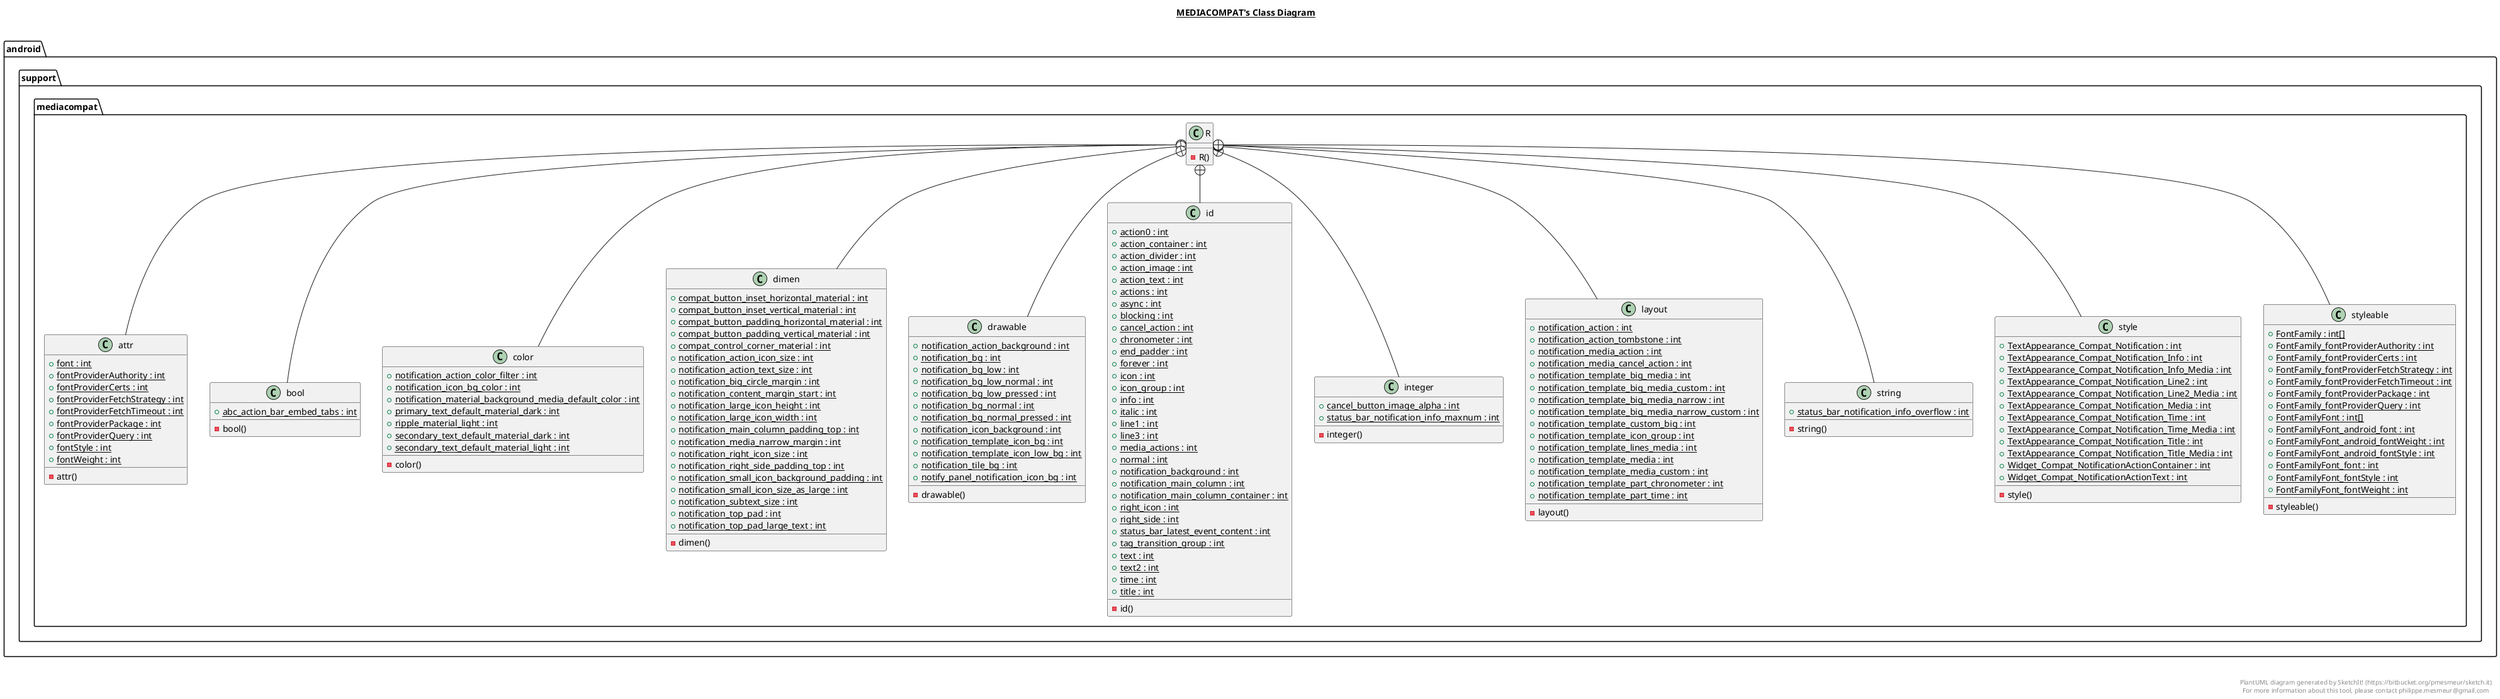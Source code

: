@startuml

title __MEDIACOMPAT's Class Diagram__\n

  package android.support.mediacompat {
    class R {
        - R()
    }
  }
  

  package android.support.mediacompat {
    class attr {
        {static} + font : int
        {static} + fontProviderAuthority : int
        {static} + fontProviderCerts : int
        {static} + fontProviderFetchStrategy : int
        {static} + fontProviderFetchTimeout : int
        {static} + fontProviderPackage : int
        {static} + fontProviderQuery : int
        {static} + fontStyle : int
        {static} + fontWeight : int
        - attr()
    }
  }
  

  package android.support.mediacompat {
    class bool {
        {static} + abc_action_bar_embed_tabs : int
        - bool()
    }
  }
  

  package android.support.mediacompat {
    class color {
        {static} + notification_action_color_filter : int
        {static} + notification_icon_bg_color : int
        {static} + notification_material_background_media_default_color : int
        {static} + primary_text_default_material_dark : int
        {static} + ripple_material_light : int
        {static} + secondary_text_default_material_dark : int
        {static} + secondary_text_default_material_light : int
        - color()
    }
  }
  

  package android.support.mediacompat {
    class dimen {
        {static} + compat_button_inset_horizontal_material : int
        {static} + compat_button_inset_vertical_material : int
        {static} + compat_button_padding_horizontal_material : int
        {static} + compat_button_padding_vertical_material : int
        {static} + compat_control_corner_material : int
        {static} + notification_action_icon_size : int
        {static} + notification_action_text_size : int
        {static} + notification_big_circle_margin : int
        {static} + notification_content_margin_start : int
        {static} + notification_large_icon_height : int
        {static} + notification_large_icon_width : int
        {static} + notification_main_column_padding_top : int
        {static} + notification_media_narrow_margin : int
        {static} + notification_right_icon_size : int
        {static} + notification_right_side_padding_top : int
        {static} + notification_small_icon_background_padding : int
        {static} + notification_small_icon_size_as_large : int
        {static} + notification_subtext_size : int
        {static} + notification_top_pad : int
        {static} + notification_top_pad_large_text : int
        - dimen()
    }
  }
  

  package android.support.mediacompat {
    class drawable {
        {static} + notification_action_background : int
        {static} + notification_bg : int
        {static} + notification_bg_low : int
        {static} + notification_bg_low_normal : int
        {static} + notification_bg_low_pressed : int
        {static} + notification_bg_normal : int
        {static} + notification_bg_normal_pressed : int
        {static} + notification_icon_background : int
        {static} + notification_template_icon_bg : int
        {static} + notification_template_icon_low_bg : int
        {static} + notification_tile_bg : int
        {static} + notify_panel_notification_icon_bg : int
        - drawable()
    }
  }
  

  package android.support.mediacompat {
    class id {
        {static} + action0 : int
        {static} + action_container : int
        {static} + action_divider : int
        {static} + action_image : int
        {static} + action_text : int
        {static} + actions : int
        {static} + async : int
        {static} + blocking : int
        {static} + cancel_action : int
        {static} + chronometer : int
        {static} + end_padder : int
        {static} + forever : int
        {static} + icon : int
        {static} + icon_group : int
        {static} + info : int
        {static} + italic : int
        {static} + line1 : int
        {static} + line3 : int
        {static} + media_actions : int
        {static} + normal : int
        {static} + notification_background : int
        {static} + notification_main_column : int
        {static} + notification_main_column_container : int
        {static} + right_icon : int
        {static} + right_side : int
        {static} + status_bar_latest_event_content : int
        {static} + tag_transition_group : int
        {static} + text : int
        {static} + text2 : int
        {static} + time : int
        {static} + title : int
        - id()
    }
  }
  

  package android.support.mediacompat {
    class integer {
        {static} + cancel_button_image_alpha : int
        {static} + status_bar_notification_info_maxnum : int
        - integer()
    }
  }
  

  package android.support.mediacompat {
    class layout {
        {static} + notification_action : int
        {static} + notification_action_tombstone : int
        {static} + notification_media_action : int
        {static} + notification_media_cancel_action : int
        {static} + notification_template_big_media : int
        {static} + notification_template_big_media_custom : int
        {static} + notification_template_big_media_narrow : int
        {static} + notification_template_big_media_narrow_custom : int
        {static} + notification_template_custom_big : int
        {static} + notification_template_icon_group : int
        {static} + notification_template_lines_media : int
        {static} + notification_template_media : int
        {static} + notification_template_media_custom : int
        {static} + notification_template_part_chronometer : int
        {static} + notification_template_part_time : int
        - layout()
    }
  }
  

  package android.support.mediacompat {
    class string {
        {static} + status_bar_notification_info_overflow : int
        - string()
    }
  }
  

  package android.support.mediacompat {
    class style {
        {static} + TextAppearance_Compat_Notification : int
        {static} + TextAppearance_Compat_Notification_Info : int
        {static} + TextAppearance_Compat_Notification_Info_Media : int
        {static} + TextAppearance_Compat_Notification_Line2 : int
        {static} + TextAppearance_Compat_Notification_Line2_Media : int
        {static} + TextAppearance_Compat_Notification_Media : int
        {static} + TextAppearance_Compat_Notification_Time : int
        {static} + TextAppearance_Compat_Notification_Time_Media : int
        {static} + TextAppearance_Compat_Notification_Title : int
        {static} + TextAppearance_Compat_Notification_Title_Media : int
        {static} + Widget_Compat_NotificationActionContainer : int
        {static} + Widget_Compat_NotificationActionText : int
        - style()
    }
  }
  

  package android.support.mediacompat {
    class styleable {
        {static} + FontFamily : int[]
        {static} + FontFamily_fontProviderAuthority : int
        {static} + FontFamily_fontProviderCerts : int
        {static} + FontFamily_fontProviderFetchStrategy : int
        {static} + FontFamily_fontProviderFetchTimeout : int
        {static} + FontFamily_fontProviderPackage : int
        {static} + FontFamily_fontProviderQuery : int
        {static} + FontFamilyFont : int[]
        {static} + FontFamilyFont_android_font : int
        {static} + FontFamilyFont_android_fontWeight : int
        {static} + FontFamilyFont_android_fontStyle : int
        {static} + FontFamilyFont_font : int
        {static} + FontFamilyFont_fontStyle : int
        {static} + FontFamilyFont_fontWeight : int
        - styleable()
    }
  }
  

  R +-down- attr
  R +-down- bool
  R +-down- color
  R +-down- dimen
  R +-down- drawable
  R +-down- id
  R +-down- integer
  R +-down- layout
  R +-down- string
  R +-down- style
  R +-down- styleable


right footer


PlantUML diagram generated by SketchIt! (https://bitbucket.org/pmesmeur/sketch.it)
For more information about this tool, please contact philippe.mesmeur@gmail.com
endfooter

@enduml
